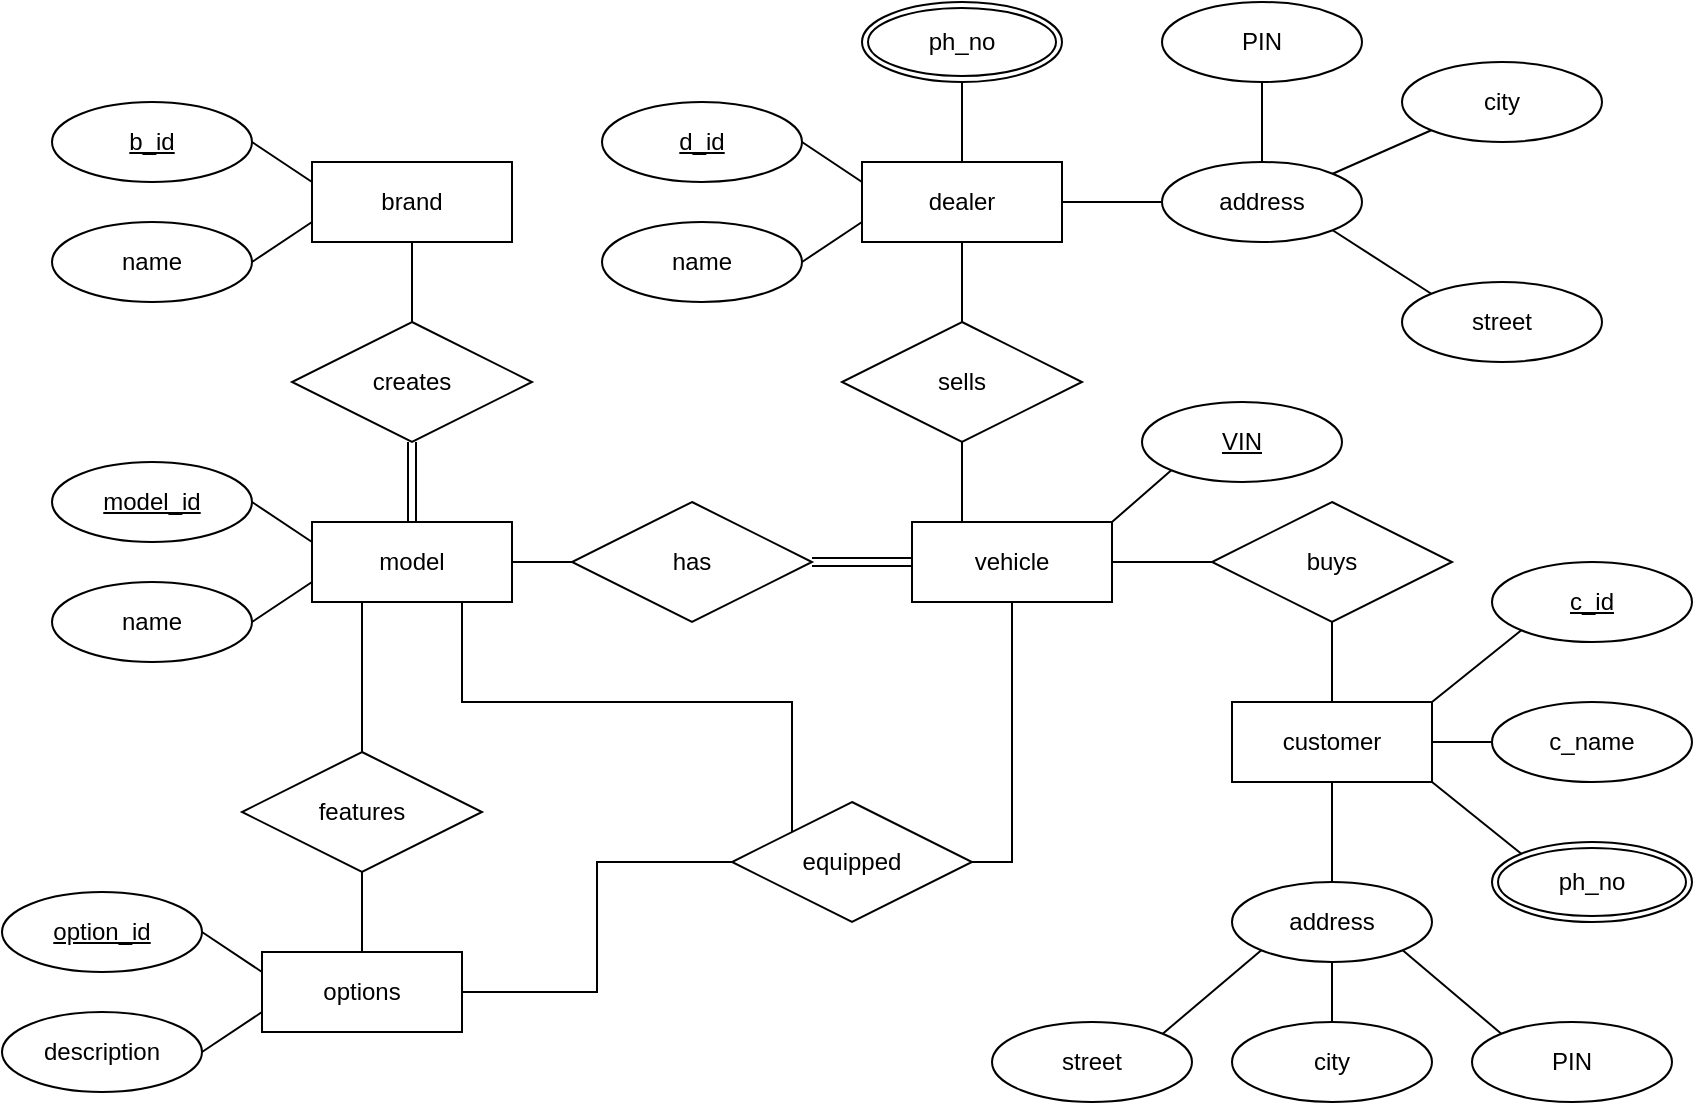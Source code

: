 <mxfile>
    <diagram name="3Entity1Rel" id="k1L_vdkPvrBdTaiqHOpG">
        <mxGraphModel dx="1107" dy="614" grid="1" gridSize="10" guides="1" tooltips="1" connect="1" arrows="1" fold="1" page="1" pageScale="1" pageWidth="850" pageHeight="1100" background="none" math="0" shadow="0">
            <root>
                <mxCell id="aPStf1YL1t5rYe08_KCn-0"/>
                <mxCell id="aPStf1YL1t5rYe08_KCn-1" parent="aPStf1YL1t5rYe08_KCn-0"/>
                <mxCell id="aPStf1YL1t5rYe08_KCn-2" value="brand" style="whiteSpace=wrap;html=1;align=center;" parent="aPStf1YL1t5rYe08_KCn-1" vertex="1">
                    <mxGeometry x="155" y="130" width="100" height="40" as="geometry"/>
                </mxCell>
                <mxCell id="aPStf1YL1t5rYe08_KCn-3" value="name" style="ellipse;whiteSpace=wrap;html=1;align=center;" parent="aPStf1YL1t5rYe08_KCn-1" vertex="1">
                    <mxGeometry x="25" y="160" width="100" height="40" as="geometry"/>
                </mxCell>
                <mxCell id="aPStf1YL1t5rYe08_KCn-4" value="b_id" style="ellipse;whiteSpace=wrap;html=1;align=center;fontStyle=4;" parent="aPStf1YL1t5rYe08_KCn-1" vertex="1">
                    <mxGeometry x="25" y="100" width="100" height="40" as="geometry"/>
                </mxCell>
                <mxCell id="aPStf1YL1t5rYe08_KCn-5" value="" style="endArrow=none;html=1;rounded=0;entryX=1;entryY=0.5;entryDx=0;entryDy=0;exitX=0;exitY=0.25;exitDx=0;exitDy=0;" parent="aPStf1YL1t5rYe08_KCn-1" source="aPStf1YL1t5rYe08_KCn-2" target="aPStf1YL1t5rYe08_KCn-4" edge="1">
                    <mxGeometry relative="1" as="geometry">
                        <mxPoint x="275" y="210" as="sourcePoint"/>
                        <mxPoint x="435" y="210" as="targetPoint"/>
                    </mxGeometry>
                </mxCell>
                <mxCell id="aPStf1YL1t5rYe08_KCn-6" value="" style="endArrow=none;html=1;rounded=0;exitX=1;exitY=0.5;exitDx=0;exitDy=0;entryX=0;entryY=0.75;entryDx=0;entryDy=0;" parent="aPStf1YL1t5rYe08_KCn-1" source="aPStf1YL1t5rYe08_KCn-3" target="aPStf1YL1t5rYe08_KCn-2" edge="1">
                    <mxGeometry relative="1" as="geometry">
                        <mxPoint x="275" y="210" as="sourcePoint"/>
                        <mxPoint x="435" y="210" as="targetPoint"/>
                    </mxGeometry>
                </mxCell>
                <mxCell id="aPStf1YL1t5rYe08_KCn-7" value="model" style="whiteSpace=wrap;html=1;align=center;" parent="aPStf1YL1t5rYe08_KCn-1" vertex="1">
                    <mxGeometry x="155" y="310" width="100" height="40" as="geometry"/>
                </mxCell>
                <mxCell id="aPStf1YL1t5rYe08_KCn-8" value="creates" style="shape=rhombus;perimeter=rhombusPerimeter;whiteSpace=wrap;html=1;align=center;" parent="aPStf1YL1t5rYe08_KCn-1" vertex="1">
                    <mxGeometry x="145" y="210" width="120" height="60" as="geometry"/>
                </mxCell>
                <mxCell id="aPStf1YL1t5rYe08_KCn-9" value="" style="endArrow=none;html=1;rounded=0;exitX=0.5;exitY=0;exitDx=0;exitDy=0;entryX=0.5;entryY=1;entryDx=0;entryDy=0;" parent="aPStf1YL1t5rYe08_KCn-1" source="aPStf1YL1t5rYe08_KCn-8" target="aPStf1YL1t5rYe08_KCn-2" edge="1">
                    <mxGeometry relative="1" as="geometry">
                        <mxPoint x="265" y="300" as="sourcePoint"/>
                        <mxPoint x="425" y="300" as="targetPoint"/>
                    </mxGeometry>
                </mxCell>
                <mxCell id="aPStf1YL1t5rYe08_KCn-11" value="features" style="shape=rhombus;perimeter=rhombusPerimeter;whiteSpace=wrap;html=1;align=center;" parent="aPStf1YL1t5rYe08_KCn-1" vertex="1">
                    <mxGeometry x="120" y="425" width="120" height="60" as="geometry"/>
                </mxCell>
                <mxCell id="aPStf1YL1t5rYe08_KCn-12" value="options" style="whiteSpace=wrap;html=1;align=center;" parent="aPStf1YL1t5rYe08_KCn-1" vertex="1">
                    <mxGeometry x="130" y="525" width="100" height="40" as="geometry"/>
                </mxCell>
                <mxCell id="aPStf1YL1t5rYe08_KCn-13" value="" style="endArrow=none;html=1;rounded=0;exitX=0.25;exitY=1;exitDx=0;exitDy=0;entryX=0.5;entryY=0;entryDx=0;entryDy=0;" parent="aPStf1YL1t5rYe08_KCn-1" source="aPStf1YL1t5rYe08_KCn-7" target="aPStf1YL1t5rYe08_KCn-11" edge="1">
                    <mxGeometry relative="1" as="geometry">
                        <mxPoint x="325" y="330" as="sourcePoint"/>
                        <mxPoint x="485" y="330" as="targetPoint"/>
                    </mxGeometry>
                </mxCell>
                <mxCell id="aPStf1YL1t5rYe08_KCn-14" value="" style="endArrow=none;html=1;rounded=0;exitX=0.5;exitY=1;exitDx=0;exitDy=0;entryX=0.5;entryY=0;entryDx=0;entryDy=0;" parent="aPStf1YL1t5rYe08_KCn-1" source="aPStf1YL1t5rYe08_KCn-11" target="aPStf1YL1t5rYe08_KCn-12" edge="1">
                    <mxGeometry relative="1" as="geometry">
                        <mxPoint x="300" y="365" as="sourcePoint"/>
                        <mxPoint x="460" y="365" as="targetPoint"/>
                    </mxGeometry>
                </mxCell>
                <mxCell id="aPStf1YL1t5rYe08_KCn-15" value="model_id" style="ellipse;whiteSpace=wrap;html=1;align=center;fontStyle=4;" parent="aPStf1YL1t5rYe08_KCn-1" vertex="1">
                    <mxGeometry x="25" y="280" width="100" height="40" as="geometry"/>
                </mxCell>
                <mxCell id="aPStf1YL1t5rYe08_KCn-16" value="" style="endArrow=none;html=1;rounded=0;entryX=1;entryY=0.5;entryDx=0;entryDy=0;exitX=0;exitY=0.25;exitDx=0;exitDy=0;" parent="aPStf1YL1t5rYe08_KCn-1" source="aPStf1YL1t5rYe08_KCn-7" target="aPStf1YL1t5rYe08_KCn-15" edge="1">
                    <mxGeometry relative="1" as="geometry">
                        <mxPoint x="125" y="330" as="sourcePoint"/>
                        <mxPoint x="435" y="390" as="targetPoint"/>
                    </mxGeometry>
                </mxCell>
                <mxCell id="aPStf1YL1t5rYe08_KCn-17" value="name" style="ellipse;whiteSpace=wrap;html=1;align=center;" parent="aPStf1YL1t5rYe08_KCn-1" vertex="1">
                    <mxGeometry x="25" y="340" width="100" height="40" as="geometry"/>
                </mxCell>
                <mxCell id="aPStf1YL1t5rYe08_KCn-18" value="" style="endArrow=none;html=1;rounded=0;exitX=1;exitY=0.5;exitDx=0;exitDy=0;entryX=0;entryY=0.75;entryDx=0;entryDy=0;" parent="aPStf1YL1t5rYe08_KCn-1" source="aPStf1YL1t5rYe08_KCn-17" target="aPStf1YL1t5rYe08_KCn-7" edge="1">
                    <mxGeometry relative="1" as="geometry">
                        <mxPoint x="275" y="390" as="sourcePoint"/>
                        <mxPoint x="135" y="330" as="targetPoint"/>
                    </mxGeometry>
                </mxCell>
                <mxCell id="aPStf1YL1t5rYe08_KCn-19" value="option_id" style="ellipse;whiteSpace=wrap;html=1;align=center;fontStyle=4;" parent="aPStf1YL1t5rYe08_KCn-1" vertex="1">
                    <mxGeometry y="495" width="100" height="40" as="geometry"/>
                </mxCell>
                <mxCell id="aPStf1YL1t5rYe08_KCn-20" value="" style="endArrow=none;html=1;rounded=0;entryX=1;entryY=0.5;entryDx=0;entryDy=0;exitX=0;exitY=0.25;exitDx=0;exitDy=0;" parent="aPStf1YL1t5rYe08_KCn-1" source="aPStf1YL1t5rYe08_KCn-12" target="aPStf1YL1t5rYe08_KCn-19" edge="1">
                    <mxGeometry relative="1" as="geometry">
                        <mxPoint x="120" y="535" as="sourcePoint"/>
                        <mxPoint x="410" y="605" as="targetPoint"/>
                    </mxGeometry>
                </mxCell>
                <mxCell id="aPStf1YL1t5rYe08_KCn-21" value="description" style="ellipse;whiteSpace=wrap;html=1;align=center;" parent="aPStf1YL1t5rYe08_KCn-1" vertex="1">
                    <mxGeometry y="555" width="100" height="40" as="geometry"/>
                </mxCell>
                <mxCell id="aPStf1YL1t5rYe08_KCn-22" value="" style="endArrow=none;html=1;rounded=0;exitX=1;exitY=0.5;exitDx=0;exitDy=0;entryX=0;entryY=0.75;entryDx=0;entryDy=0;" parent="aPStf1YL1t5rYe08_KCn-1" source="aPStf1YL1t5rYe08_KCn-21" target="aPStf1YL1t5rYe08_KCn-12" edge="1">
                    <mxGeometry relative="1" as="geometry">
                        <mxPoint x="250" y="605" as="sourcePoint"/>
                        <mxPoint x="120" y="555" as="targetPoint"/>
                    </mxGeometry>
                </mxCell>
                <mxCell id="aPStf1YL1t5rYe08_KCn-23" value="vehicle" style="whiteSpace=wrap;html=1;align=center;" parent="aPStf1YL1t5rYe08_KCn-1" vertex="1">
                    <mxGeometry x="455" y="310" width="100" height="40" as="geometry"/>
                </mxCell>
                <mxCell id="aPStf1YL1t5rYe08_KCn-24" value="has" style="shape=rhombus;perimeter=rhombusPerimeter;whiteSpace=wrap;html=1;align=center;" parent="aPStf1YL1t5rYe08_KCn-1" vertex="1">
                    <mxGeometry x="285" y="300" width="120" height="60" as="geometry"/>
                </mxCell>
                <mxCell id="aPStf1YL1t5rYe08_KCn-25" value="" style="endArrow=none;html=1;rounded=0;exitX=1;exitY=0.5;exitDx=0;exitDy=0;entryX=0;entryY=0.5;entryDx=0;entryDy=0;" parent="aPStf1YL1t5rYe08_KCn-1" source="aPStf1YL1t5rYe08_KCn-7" target="aPStf1YL1t5rYe08_KCn-24" edge="1">
                    <mxGeometry relative="1" as="geometry">
                        <mxPoint x="345" y="340" as="sourcePoint"/>
                        <mxPoint x="505" y="340" as="targetPoint"/>
                    </mxGeometry>
                </mxCell>
                <mxCell id="aPStf1YL1t5rYe08_KCn-26" value="" style="endArrow=none;html=1;rounded=0;exitX=0.5;exitY=1;exitDx=0;exitDy=0;entryX=0.25;entryY=0;entryDx=0;entryDy=0;" parent="aPStf1YL1t5rYe08_KCn-1" source="aPStf1YL1t5rYe08_KCn-32" target="aPStf1YL1t5rYe08_KCn-23" edge="1">
                    <mxGeometry relative="1" as="geometry">
                        <mxPoint x="345" y="340" as="sourcePoint"/>
                        <mxPoint x="505" y="340" as="targetPoint"/>
                    </mxGeometry>
                </mxCell>
                <mxCell id="aPStf1YL1t5rYe08_KCn-27" value="dealer" style="whiteSpace=wrap;html=1;align=center;" parent="aPStf1YL1t5rYe08_KCn-1" vertex="1">
                    <mxGeometry x="430" y="130" width="100" height="40" as="geometry"/>
                </mxCell>
                <mxCell id="aPStf1YL1t5rYe08_KCn-28" value="name" style="ellipse;whiteSpace=wrap;html=1;align=center;" parent="aPStf1YL1t5rYe08_KCn-1" vertex="1">
                    <mxGeometry x="300" y="160" width="100" height="40" as="geometry"/>
                </mxCell>
                <mxCell id="aPStf1YL1t5rYe08_KCn-29" value="d_id" style="ellipse;whiteSpace=wrap;html=1;align=center;fontStyle=4;" parent="aPStf1YL1t5rYe08_KCn-1" vertex="1">
                    <mxGeometry x="300" y="100" width="100" height="40" as="geometry"/>
                </mxCell>
                <mxCell id="aPStf1YL1t5rYe08_KCn-30" value="" style="endArrow=none;html=1;rounded=0;entryX=1;entryY=0.5;entryDx=0;entryDy=0;exitX=0;exitY=0.25;exitDx=0;exitDy=0;" parent="aPStf1YL1t5rYe08_KCn-1" source="aPStf1YL1t5rYe08_KCn-27" target="aPStf1YL1t5rYe08_KCn-29" edge="1">
                    <mxGeometry relative="1" as="geometry">
                        <mxPoint x="550" y="210" as="sourcePoint"/>
                        <mxPoint x="710" y="210" as="targetPoint"/>
                    </mxGeometry>
                </mxCell>
                <mxCell id="aPStf1YL1t5rYe08_KCn-31" value="" style="endArrow=none;html=1;rounded=0;exitX=1;exitY=0.5;exitDx=0;exitDy=0;entryX=0;entryY=0.75;entryDx=0;entryDy=0;" parent="aPStf1YL1t5rYe08_KCn-1" source="aPStf1YL1t5rYe08_KCn-28" target="aPStf1YL1t5rYe08_KCn-27" edge="1">
                    <mxGeometry relative="1" as="geometry">
                        <mxPoint x="550" y="210" as="sourcePoint"/>
                        <mxPoint x="710" y="210" as="targetPoint"/>
                    </mxGeometry>
                </mxCell>
                <mxCell id="aPStf1YL1t5rYe08_KCn-32" value="sells" style="shape=rhombus;perimeter=rhombusPerimeter;whiteSpace=wrap;html=1;align=center;" parent="aPStf1YL1t5rYe08_KCn-1" vertex="1">
                    <mxGeometry x="420" y="210" width="120" height="60" as="geometry"/>
                </mxCell>
                <mxCell id="aPStf1YL1t5rYe08_KCn-33" value="" style="endArrow=none;html=1;rounded=0;exitX=0.5;exitY=0;exitDx=0;exitDy=0;entryX=0.5;entryY=1;entryDx=0;entryDy=0;" parent="aPStf1YL1t5rYe08_KCn-1" source="aPStf1YL1t5rYe08_KCn-32" target="aPStf1YL1t5rYe08_KCn-27" edge="1">
                    <mxGeometry relative="1" as="geometry">
                        <mxPoint x="560" y="300" as="sourcePoint"/>
                        <mxPoint x="720" y="300" as="targetPoint"/>
                    </mxGeometry>
                </mxCell>
                <mxCell id="aPStf1YL1t5rYe08_KCn-35" value="" style="endArrow=none;html=1;rounded=0;exitX=1;exitY=0.5;exitDx=0;exitDy=0;entryX=0;entryY=0.5;entryDx=0;entryDy=0;" parent="aPStf1YL1t5rYe08_KCn-1" source="aPStf1YL1t5rYe08_KCn-23" target="aPStf1YL1t5rYe08_KCn-36" edge="1">
                    <mxGeometry relative="1" as="geometry">
                        <mxPoint x="455" y="280" as="sourcePoint"/>
                        <mxPoint x="505" y="400" as="targetPoint"/>
                    </mxGeometry>
                </mxCell>
                <mxCell id="aPStf1YL1t5rYe08_KCn-36" value="buys" style="shape=rhombus;perimeter=rhombusPerimeter;whiteSpace=wrap;html=1;align=center;" parent="aPStf1YL1t5rYe08_KCn-1" vertex="1">
                    <mxGeometry x="605" y="300" width="120" height="60" as="geometry"/>
                </mxCell>
                <mxCell id="aPStf1YL1t5rYe08_KCn-37" value="customer" style="whiteSpace=wrap;html=1;align=center;" parent="aPStf1YL1t5rYe08_KCn-1" vertex="1">
                    <mxGeometry x="615" y="400" width="100" height="40" as="geometry"/>
                </mxCell>
                <mxCell id="aPStf1YL1t5rYe08_KCn-38" value="" style="endArrow=none;html=1;rounded=0;exitX=0.5;exitY=1;exitDx=0;exitDy=0;entryX=0.5;entryY=0;entryDx=0;entryDy=0;" parent="aPStf1YL1t5rYe08_KCn-1" source="aPStf1YL1t5rYe08_KCn-36" target="aPStf1YL1t5rYe08_KCn-37" edge="1">
                    <mxGeometry relative="1" as="geometry">
                        <mxPoint x="625" y="335" as="sourcePoint"/>
                        <mxPoint x="785" y="335" as="targetPoint"/>
                    </mxGeometry>
                </mxCell>
                <mxCell id="aPStf1YL1t5rYe08_KCn-39" value="c_id" style="ellipse;whiteSpace=wrap;html=1;align=center;fontStyle=4;" parent="aPStf1YL1t5rYe08_KCn-1" vertex="1">
                    <mxGeometry x="745" y="330" width="100" height="40" as="geometry"/>
                </mxCell>
                <mxCell id="aPStf1YL1t5rYe08_KCn-40" value="" style="endArrow=none;html=1;rounded=0;entryX=0;entryY=1;entryDx=0;entryDy=0;exitX=1;exitY=0;exitDx=0;exitDy=0;" parent="aPStf1YL1t5rYe08_KCn-1" source="aPStf1YL1t5rYe08_KCn-37" target="aPStf1YL1t5rYe08_KCn-39" edge="1">
                    <mxGeometry relative="1" as="geometry">
                        <mxPoint x="445" y="505" as="sourcePoint"/>
                        <mxPoint x="735" y="575" as="targetPoint"/>
                    </mxGeometry>
                </mxCell>
                <mxCell id="aPStf1YL1t5rYe08_KCn-41" value="c_name" style="ellipse;whiteSpace=wrap;html=1;align=center;" parent="aPStf1YL1t5rYe08_KCn-1" vertex="1">
                    <mxGeometry x="745" y="400" width="100" height="40" as="geometry"/>
                </mxCell>
                <mxCell id="aPStf1YL1t5rYe08_KCn-42" value="" style="endArrow=none;html=1;rounded=0;entryX=0.5;entryY=1;entryDx=0;entryDy=0;" parent="aPStf1YL1t5rYe08_KCn-1" target="aPStf1YL1t5rYe08_KCn-37" edge="1">
                    <mxGeometry relative="1" as="geometry">
                        <mxPoint x="665" y="490" as="sourcePoint"/>
                        <mxPoint x="505" y="510" as="targetPoint"/>
                    </mxGeometry>
                </mxCell>
                <mxCell id="aPStf1YL1t5rYe08_KCn-43" value="" style="endArrow=none;html=1;rounded=0;exitX=1;exitY=0.5;exitDx=0;exitDy=0;entryX=0;entryY=0.5;entryDx=0;entryDy=0;" parent="aPStf1YL1t5rYe08_KCn-1" source="aPStf1YL1t5rYe08_KCn-37" target="aPStf1YL1t5rYe08_KCn-41" edge="1">
                    <mxGeometry relative="1" as="geometry">
                        <mxPoint x="565" y="450" as="sourcePoint"/>
                        <mxPoint x="725" y="450" as="targetPoint"/>
                    </mxGeometry>
                </mxCell>
                <mxCell id="aPStf1YL1t5rYe08_KCn-44" value="address" style="ellipse;whiteSpace=wrap;html=1;align=center;" parent="aPStf1YL1t5rYe08_KCn-1" vertex="1">
                    <mxGeometry x="615" y="490" width="100" height="40" as="geometry"/>
                </mxCell>
                <mxCell id="aPStf1YL1t5rYe08_KCn-45" value="ph_no" style="ellipse;shape=doubleEllipse;margin=3;whiteSpace=wrap;html=1;align=center;" parent="aPStf1YL1t5rYe08_KCn-1" vertex="1">
                    <mxGeometry x="745" y="470" width="100" height="40" as="geometry"/>
                </mxCell>
                <mxCell id="aPStf1YL1t5rYe08_KCn-46" value="" style="endArrow=none;html=1;rounded=0;exitX=0;exitY=0;exitDx=0;exitDy=0;entryX=1;entryY=1;entryDx=0;entryDy=0;" parent="aPStf1YL1t5rYe08_KCn-1" source="aPStf1YL1t5rYe08_KCn-45" target="aPStf1YL1t5rYe08_KCn-37" edge="1">
                    <mxGeometry relative="1" as="geometry">
                        <mxPoint x="475" y="450" as="sourcePoint"/>
                        <mxPoint x="635" y="450" as="targetPoint"/>
                    </mxGeometry>
                </mxCell>
                <mxCell id="aPStf1YL1t5rYe08_KCn-47" value="street" style="ellipse;whiteSpace=wrap;html=1;align=center;" parent="aPStf1YL1t5rYe08_KCn-1" vertex="1">
                    <mxGeometry x="495" y="560" width="100" height="40" as="geometry"/>
                </mxCell>
                <mxCell id="aPStf1YL1t5rYe08_KCn-48" value="city" style="ellipse;whiteSpace=wrap;html=1;align=center;" parent="aPStf1YL1t5rYe08_KCn-1" vertex="1">
                    <mxGeometry x="615" y="560" width="100" height="40" as="geometry"/>
                </mxCell>
                <mxCell id="aPStf1YL1t5rYe08_KCn-49" value="PIN" style="ellipse;whiteSpace=wrap;html=1;align=center;" parent="aPStf1YL1t5rYe08_KCn-1" vertex="1">
                    <mxGeometry x="735" y="560" width="100" height="40" as="geometry"/>
                </mxCell>
                <mxCell id="aPStf1YL1t5rYe08_KCn-50" value="" style="endArrow=none;html=1;rounded=0;exitX=0;exitY=1;exitDx=0;exitDy=0;entryX=1;entryY=0;entryDx=0;entryDy=0;" parent="aPStf1YL1t5rYe08_KCn-1" source="aPStf1YL1t5rYe08_KCn-44" target="aPStf1YL1t5rYe08_KCn-47" edge="1">
                    <mxGeometry relative="1" as="geometry">
                        <mxPoint x="495" y="400" as="sourcePoint"/>
                        <mxPoint x="655" y="400" as="targetPoint"/>
                    </mxGeometry>
                </mxCell>
                <mxCell id="aPStf1YL1t5rYe08_KCn-51" value="" style="endArrow=none;html=1;rounded=0;exitX=0.5;exitY=1;exitDx=0;exitDy=0;entryX=0.5;entryY=0;entryDx=0;entryDy=0;" parent="aPStf1YL1t5rYe08_KCn-1" source="aPStf1YL1t5rYe08_KCn-44" target="aPStf1YL1t5rYe08_KCn-48" edge="1">
                    <mxGeometry relative="1" as="geometry">
                        <mxPoint x="639.854" y="534.226" as="sourcePoint"/>
                        <mxPoint x="590.146" y="575.774" as="targetPoint"/>
                    </mxGeometry>
                </mxCell>
                <mxCell id="aPStf1YL1t5rYe08_KCn-52" value="" style="endArrow=none;html=1;rounded=0;exitX=1;exitY=1;exitDx=0;exitDy=0;entryX=0;entryY=0;entryDx=0;entryDy=0;" parent="aPStf1YL1t5rYe08_KCn-1" source="aPStf1YL1t5rYe08_KCn-44" target="aPStf1YL1t5rYe08_KCn-49" edge="1">
                    <mxGeometry relative="1" as="geometry">
                        <mxPoint x="649.854" y="544.226" as="sourcePoint"/>
                        <mxPoint x="600.146" y="585.774" as="targetPoint"/>
                    </mxGeometry>
                </mxCell>
                <mxCell id="aPStf1YL1t5rYe08_KCn-54" value="address" style="ellipse;whiteSpace=wrap;html=1;align=center;" parent="aPStf1YL1t5rYe08_KCn-1" vertex="1">
                    <mxGeometry x="580" y="130" width="100" height="40" as="geometry"/>
                </mxCell>
                <mxCell id="aPStf1YL1t5rYe08_KCn-55" value="street" style="ellipse;whiteSpace=wrap;html=1;align=center;" parent="aPStf1YL1t5rYe08_KCn-1" vertex="1">
                    <mxGeometry x="700" y="190" width="100" height="40" as="geometry"/>
                </mxCell>
                <mxCell id="aPStf1YL1t5rYe08_KCn-56" value="city" style="ellipse;whiteSpace=wrap;html=1;align=center;" parent="aPStf1YL1t5rYe08_KCn-1" vertex="1">
                    <mxGeometry x="700" y="80" width="100" height="40" as="geometry"/>
                </mxCell>
                <mxCell id="aPStf1YL1t5rYe08_KCn-57" value="PIN" style="ellipse;whiteSpace=wrap;html=1;align=center;" parent="aPStf1YL1t5rYe08_KCn-1" vertex="1">
                    <mxGeometry x="580" y="50" width="100" height="40" as="geometry"/>
                </mxCell>
                <mxCell id="aPStf1YL1t5rYe08_KCn-58" value="" style="endArrow=none;html=1;rounded=0;exitX=1;exitY=1;exitDx=0;exitDy=0;entryX=0;entryY=0;entryDx=0;entryDy=0;" parent="aPStf1YL1t5rYe08_KCn-1" source="aPStf1YL1t5rYe08_KCn-54" target="aPStf1YL1t5rYe08_KCn-55" edge="1">
                    <mxGeometry relative="1" as="geometry">
                        <mxPoint x="520" y="35" as="sourcePoint"/>
                        <mxPoint x="680" y="35" as="targetPoint"/>
                    </mxGeometry>
                </mxCell>
                <mxCell id="aPStf1YL1t5rYe08_KCn-59" value="" style="endArrow=none;html=1;rounded=0;exitX=1;exitY=0;exitDx=0;exitDy=0;entryX=0;entryY=1;entryDx=0;entryDy=0;" parent="aPStf1YL1t5rYe08_KCn-1" source="aPStf1YL1t5rYe08_KCn-54" target="aPStf1YL1t5rYe08_KCn-56" edge="1">
                    <mxGeometry relative="1" as="geometry">
                        <mxPoint x="664.854" y="169.226" as="sourcePoint"/>
                        <mxPoint x="615.146" y="210.774" as="targetPoint"/>
                    </mxGeometry>
                </mxCell>
                <mxCell id="aPStf1YL1t5rYe08_KCn-60" value="" style="endArrow=none;html=1;rounded=0;exitX=0.5;exitY=0;exitDx=0;exitDy=0;entryX=0.5;entryY=1;entryDx=0;entryDy=0;" parent="aPStf1YL1t5rYe08_KCn-1" source="aPStf1YL1t5rYe08_KCn-54" target="aPStf1YL1t5rYe08_KCn-57" edge="1">
                    <mxGeometry relative="1" as="geometry">
                        <mxPoint x="674.854" y="179.226" as="sourcePoint"/>
                        <mxPoint x="625.146" y="220.774" as="targetPoint"/>
                    </mxGeometry>
                </mxCell>
                <mxCell id="aPStf1YL1t5rYe08_KCn-61" value="" style="endArrow=none;html=1;rounded=0;exitX=1;exitY=0.5;exitDx=0;exitDy=0;entryX=0;entryY=0.5;entryDx=0;entryDy=0;" parent="aPStf1YL1t5rYe08_KCn-1" source="aPStf1YL1t5rYe08_KCn-27" target="aPStf1YL1t5rYe08_KCn-54" edge="1">
                    <mxGeometry relative="1" as="geometry">
                        <mxPoint x="500" y="270" as="sourcePoint"/>
                        <mxPoint x="570" y="150" as="targetPoint"/>
                    </mxGeometry>
                </mxCell>
                <mxCell id="aPStf1YL1t5rYe08_KCn-62" value="ph_no" style="ellipse;shape=doubleEllipse;margin=3;whiteSpace=wrap;html=1;align=center;" parent="aPStf1YL1t5rYe08_KCn-1" vertex="1">
                    <mxGeometry x="430" y="50" width="100" height="40" as="geometry"/>
                </mxCell>
                <mxCell id="aPStf1YL1t5rYe08_KCn-63" value="" style="endArrow=none;html=1;rounded=0;exitX=0.5;exitY=1;exitDx=0;exitDy=0;entryX=0.5;entryY=0;entryDx=0;entryDy=0;" parent="aPStf1YL1t5rYe08_KCn-1" source="aPStf1YL1t5rYe08_KCn-62" target="aPStf1YL1t5rYe08_KCn-27" edge="1">
                    <mxGeometry relative="1" as="geometry">
                        <mxPoint x="160" y="30" as="sourcePoint"/>
                        <mxPoint x="400.0" y="20" as="targetPoint"/>
                    </mxGeometry>
                </mxCell>
                <mxCell id="suLUVYKYDP8CeQJbIThJ-0" value="equipped" style="shape=rhombus;perimeter=rhombusPerimeter;whiteSpace=wrap;html=1;align=center;" parent="aPStf1YL1t5rYe08_KCn-1" vertex="1">
                    <mxGeometry x="365" y="450" width="120" height="60" as="geometry"/>
                </mxCell>
                <mxCell id="suLUVYKYDP8CeQJbIThJ-1" value="" style="endArrow=none;html=1;rounded=0;exitX=1;exitY=0.5;exitDx=0;exitDy=0;entryX=0;entryY=0.5;entryDx=0;entryDy=0;edgeStyle=orthogonalEdgeStyle;elbow=vertical;" parent="aPStf1YL1t5rYe08_KCn-1" source="aPStf1YL1t5rYe08_KCn-12" target="suLUVYKYDP8CeQJbIThJ-0" edge="1">
                    <mxGeometry relative="1" as="geometry">
                        <mxPoint x="330" y="360" as="sourcePoint"/>
                        <mxPoint x="490" y="360" as="targetPoint"/>
                    </mxGeometry>
                </mxCell>
                <mxCell id="suLUVYKYDP8CeQJbIThJ-2" value="" style="endArrow=none;html=1;rounded=0;exitX=1;exitY=0.5;exitDx=0;exitDy=0;entryX=0.5;entryY=1;entryDx=0;entryDy=0;edgeStyle=orthogonalEdgeStyle;elbow=vertical;" parent="aPStf1YL1t5rYe08_KCn-1" source="suLUVYKYDP8CeQJbIThJ-0" target="aPStf1YL1t5rYe08_KCn-23" edge="1">
                    <mxGeometry relative="1" as="geometry">
                        <mxPoint x="330" y="360" as="sourcePoint"/>
                        <mxPoint x="490" y="360" as="targetPoint"/>
                    </mxGeometry>
                </mxCell>
                <mxCell id="suLUVYKYDP8CeQJbIThJ-3" value="" style="endArrow=none;html=1;rounded=0;exitX=0.75;exitY=1;exitDx=0;exitDy=0;entryX=0;entryY=0;entryDx=0;entryDy=0;edgeStyle=orthogonalEdgeStyle;elbow=vertical;" parent="aPStf1YL1t5rYe08_KCn-1" source="aPStf1YL1t5rYe08_KCn-7" target="suLUVYKYDP8CeQJbIThJ-0" edge="1">
                    <mxGeometry relative="1" as="geometry">
                        <mxPoint x="330" y="360" as="sourcePoint"/>
                        <mxPoint x="490" y="360" as="targetPoint"/>
                    </mxGeometry>
                </mxCell>
                <mxCell id="d0MThDv6gFtKBiWzKuRk-2" value="" style="endArrow=none;html=1;rounded=0;elbow=vertical;exitX=0;exitY=1;exitDx=0;exitDy=0;entryX=1;entryY=0;entryDx=0;entryDy=0;" parent="aPStf1YL1t5rYe08_KCn-1" source="fTmHb-mOn96LTUsta6wb-1" target="aPStf1YL1t5rYe08_KCn-23" edge="1">
                    <mxGeometry relative="1" as="geometry">
                        <mxPoint x="584.97" y="284.271" as="sourcePoint"/>
                        <mxPoint x="630" y="190" as="targetPoint"/>
                    </mxGeometry>
                </mxCell>
                <mxCell id="fTmHb-mOn96LTUsta6wb-1" value="VIN" style="ellipse;whiteSpace=wrap;html=1;align=center;fontStyle=4;" parent="aPStf1YL1t5rYe08_KCn-1" vertex="1">
                    <mxGeometry x="570" y="250" width="100" height="40" as="geometry"/>
                </mxCell>
                <mxCell id="2" value="" style="shape=link;html=1;rounded=0;exitX=0.5;exitY=1;exitDx=0;exitDy=0;entryX=0.5;entryY=0;entryDx=0;entryDy=0;" edge="1" parent="aPStf1YL1t5rYe08_KCn-1" source="aPStf1YL1t5rYe08_KCn-8" target="aPStf1YL1t5rYe08_KCn-7">
                    <mxGeometry relative="1" as="geometry">
                        <mxPoint x="270" y="280" as="sourcePoint"/>
                        <mxPoint x="480" y="220" as="targetPoint"/>
                    </mxGeometry>
                </mxCell>
                <mxCell id="4" value="" style="shape=link;html=1;rounded=0;entryX=1;entryY=0.5;entryDx=0;entryDy=0;exitX=0;exitY=0.5;exitDx=0;exitDy=0;" edge="1" parent="aPStf1YL1t5rYe08_KCn-1" source="aPStf1YL1t5rYe08_KCn-23" target="aPStf1YL1t5rYe08_KCn-24">
                    <mxGeometry relative="1" as="geometry">
                        <mxPoint x="330" y="240" as="sourcePoint"/>
                        <mxPoint x="215" y="320" as="targetPoint"/>
                    </mxGeometry>
                </mxCell>
            </root>
        </mxGraphModel>
    </diagram>
    <diagram name="Aggregation" id="vHhVhsEIeuB9zDjvt7P5">
        <mxGraphModel dx="1292" dy="717" grid="1" gridSize="10" guides="1" tooltips="1" connect="1" arrows="1" fold="1" page="1" pageScale="1" pageWidth="850" pageHeight="1100" math="0" shadow="0">
            <root>
                <mxCell id="eGxDNJJhoOXAetZUTuMf-0"/>
                <mxCell id="eGxDNJJhoOXAetZUTuMf-1" parent="eGxDNJJhoOXAetZUTuMf-0"/>
                <mxCell id="rfpl_Ve_phqMVuXI0-j_-2" value="" style="whiteSpace=wrap;html=1;align=center;" parent="eGxDNJJhoOXAetZUTuMf-1" vertex="1">
                    <mxGeometry y="270" width="260" height="300" as="geometry"/>
                </mxCell>
                <mxCell id="eGxDNJJhoOXAetZUTuMf-2" value="brand" style="whiteSpace=wrap;html=1;align=center;" parent="eGxDNJJhoOXAetZUTuMf-1" vertex="1">
                    <mxGeometry x="135" y="110" width="100" height="40" as="geometry"/>
                </mxCell>
                <mxCell id="eGxDNJJhoOXAetZUTuMf-3" value="name" style="ellipse;whiteSpace=wrap;html=1;align=center;" parent="eGxDNJJhoOXAetZUTuMf-1" vertex="1">
                    <mxGeometry x="5" y="140" width="100" height="40" as="geometry"/>
                </mxCell>
                <mxCell id="eGxDNJJhoOXAetZUTuMf-4" value="b_id" style="ellipse;whiteSpace=wrap;html=1;align=center;fontStyle=4;" parent="eGxDNJJhoOXAetZUTuMf-1" vertex="1">
                    <mxGeometry x="5" y="80" width="100" height="40" as="geometry"/>
                </mxCell>
                <mxCell id="eGxDNJJhoOXAetZUTuMf-5" value="" style="endArrow=none;html=1;rounded=0;entryX=1;entryY=0.5;entryDx=0;entryDy=0;exitX=0;exitY=0.25;exitDx=0;exitDy=0;" parent="eGxDNJJhoOXAetZUTuMf-1" source="eGxDNJJhoOXAetZUTuMf-2" target="eGxDNJJhoOXAetZUTuMf-4" edge="1">
                    <mxGeometry relative="1" as="geometry">
                        <mxPoint x="255" y="190" as="sourcePoint"/>
                        <mxPoint x="415" y="190" as="targetPoint"/>
                    </mxGeometry>
                </mxCell>
                <mxCell id="eGxDNJJhoOXAetZUTuMf-6" value="" style="endArrow=none;html=1;rounded=0;exitX=1;exitY=0.5;exitDx=0;exitDy=0;entryX=0;entryY=0.75;entryDx=0;entryDy=0;" parent="eGxDNJJhoOXAetZUTuMf-1" source="eGxDNJJhoOXAetZUTuMf-3" target="eGxDNJJhoOXAetZUTuMf-2" edge="1">
                    <mxGeometry relative="1" as="geometry">
                        <mxPoint x="255" y="190" as="sourcePoint"/>
                        <mxPoint x="415" y="190" as="targetPoint"/>
                    </mxGeometry>
                </mxCell>
                <mxCell id="eGxDNJJhoOXAetZUTuMf-7" value="model" style="whiteSpace=wrap;html=1;align=center;" parent="eGxDNJJhoOXAetZUTuMf-1" vertex="1">
                    <mxGeometry x="135" y="310" width="100" height="40" as="geometry"/>
                </mxCell>
                <mxCell id="eGxDNJJhoOXAetZUTuMf-8" value="creates" style="shape=rhombus;perimeter=rhombusPerimeter;whiteSpace=wrap;html=1;align=center;" parent="eGxDNJJhoOXAetZUTuMf-1" vertex="1">
                    <mxGeometry x="125" y="190" width="120" height="60" as="geometry"/>
                </mxCell>
                <mxCell id="eGxDNJJhoOXAetZUTuMf-9" value="" style="endArrow=none;html=1;rounded=0;exitX=0.5;exitY=0;exitDx=0;exitDy=0;entryX=0.5;entryY=1;entryDx=0;entryDy=0;" parent="eGxDNJJhoOXAetZUTuMf-1" source="eGxDNJJhoOXAetZUTuMf-8" target="eGxDNJJhoOXAetZUTuMf-2" edge="1">
                    <mxGeometry relative="1" as="geometry">
                        <mxPoint x="245" y="280" as="sourcePoint"/>
                        <mxPoint x="405" y="280" as="targetPoint"/>
                    </mxGeometry>
                </mxCell>
                <mxCell id="eGxDNJJhoOXAetZUTuMf-10" value="" style="endArrow=none;html=1;rounded=0;exitX=0.5;exitY=0;exitDx=0;exitDy=0;entryX=0.5;entryY=1;entryDx=0;entryDy=0;" parent="eGxDNJJhoOXAetZUTuMf-1" source="eGxDNJJhoOXAetZUTuMf-7" target="eGxDNJJhoOXAetZUTuMf-8" edge="1">
                    <mxGeometry relative="1" as="geometry">
                        <mxPoint x="245" y="300" as="sourcePoint"/>
                        <mxPoint x="405" y="300" as="targetPoint"/>
                    </mxGeometry>
                </mxCell>
                <mxCell id="eGxDNJJhoOXAetZUTuMf-11" value="features" style="shape=rhombus;perimeter=rhombusPerimeter;whiteSpace=wrap;html=1;align=center;" parent="eGxDNJJhoOXAetZUTuMf-1" vertex="1">
                    <mxGeometry x="125" y="390" width="120" height="60" as="geometry"/>
                </mxCell>
                <mxCell id="eGxDNJJhoOXAetZUTuMf-12" value="options" style="whiteSpace=wrap;html=1;align=center;" parent="eGxDNJJhoOXAetZUTuMf-1" vertex="1">
                    <mxGeometry x="135" y="490" width="100" height="40" as="geometry"/>
                </mxCell>
                <mxCell id="eGxDNJJhoOXAetZUTuMf-13" value="" style="endArrow=none;html=1;rounded=0;exitX=0.5;exitY=1;exitDx=0;exitDy=0;entryX=0.5;entryY=0;entryDx=0;entryDy=0;" parent="eGxDNJJhoOXAetZUTuMf-1" source="eGxDNJJhoOXAetZUTuMf-7" target="eGxDNJJhoOXAetZUTuMf-11" edge="1">
                    <mxGeometry relative="1" as="geometry">
                        <mxPoint x="305" y="330" as="sourcePoint"/>
                        <mxPoint x="465" y="330" as="targetPoint"/>
                    </mxGeometry>
                </mxCell>
                <mxCell id="eGxDNJJhoOXAetZUTuMf-14" value="" style="endArrow=none;html=1;rounded=0;exitX=0.5;exitY=1;exitDx=0;exitDy=0;entryX=0.5;entryY=0;entryDx=0;entryDy=0;" parent="eGxDNJJhoOXAetZUTuMf-1" source="eGxDNJJhoOXAetZUTuMf-11" target="eGxDNJJhoOXAetZUTuMf-12" edge="1">
                    <mxGeometry relative="1" as="geometry">
                        <mxPoint x="305" y="330" as="sourcePoint"/>
                        <mxPoint x="465" y="330" as="targetPoint"/>
                    </mxGeometry>
                </mxCell>
                <mxCell id="eGxDNJJhoOXAetZUTuMf-15" value="model_id" style="ellipse;whiteSpace=wrap;html=1;align=center;fontStyle=4;" parent="eGxDNJJhoOXAetZUTuMf-1" vertex="1">
                    <mxGeometry x="5" y="280" width="100" height="40" as="geometry"/>
                </mxCell>
                <mxCell id="eGxDNJJhoOXAetZUTuMf-16" value="" style="endArrow=none;html=1;rounded=0;entryX=1;entryY=0.5;entryDx=0;entryDy=0;exitX=0;exitY=0.25;exitDx=0;exitDy=0;" parent="eGxDNJJhoOXAetZUTuMf-1" source="eGxDNJJhoOXAetZUTuMf-7" target="eGxDNJJhoOXAetZUTuMf-15" edge="1">
                    <mxGeometry relative="1" as="geometry">
                        <mxPoint x="105" y="330" as="sourcePoint"/>
                        <mxPoint x="415" y="390" as="targetPoint"/>
                    </mxGeometry>
                </mxCell>
                <mxCell id="eGxDNJJhoOXAetZUTuMf-17" value="name" style="ellipse;whiteSpace=wrap;html=1;align=center;" parent="eGxDNJJhoOXAetZUTuMf-1" vertex="1">
                    <mxGeometry x="5" y="340" width="100" height="40" as="geometry"/>
                </mxCell>
                <mxCell id="eGxDNJJhoOXAetZUTuMf-18" value="" style="endArrow=none;html=1;rounded=0;exitX=1;exitY=0.5;exitDx=0;exitDy=0;entryX=0;entryY=0.75;entryDx=0;entryDy=0;" parent="eGxDNJJhoOXAetZUTuMf-1" source="eGxDNJJhoOXAetZUTuMf-17" target="eGxDNJJhoOXAetZUTuMf-7" edge="1">
                    <mxGeometry relative="1" as="geometry">
                        <mxPoint x="255" y="390" as="sourcePoint"/>
                        <mxPoint x="115" y="330" as="targetPoint"/>
                    </mxGeometry>
                </mxCell>
                <mxCell id="eGxDNJJhoOXAetZUTuMf-19" value="option_id" style="ellipse;whiteSpace=wrap;html=1;align=center;fontStyle=4;" parent="eGxDNJJhoOXAetZUTuMf-1" vertex="1">
                    <mxGeometry x="5" y="460" width="100" height="40" as="geometry"/>
                </mxCell>
                <mxCell id="eGxDNJJhoOXAetZUTuMf-20" value="" style="endArrow=none;html=1;rounded=0;entryX=1;entryY=0.5;entryDx=0;entryDy=0;exitX=0;exitY=0.25;exitDx=0;exitDy=0;" parent="eGxDNJJhoOXAetZUTuMf-1" source="eGxDNJJhoOXAetZUTuMf-12" target="eGxDNJJhoOXAetZUTuMf-19" edge="1">
                    <mxGeometry relative="1" as="geometry">
                        <mxPoint x="125" y="500" as="sourcePoint"/>
                        <mxPoint x="415" y="570" as="targetPoint"/>
                    </mxGeometry>
                </mxCell>
                <mxCell id="eGxDNJJhoOXAetZUTuMf-21" value="description" style="ellipse;whiteSpace=wrap;html=1;align=center;" parent="eGxDNJJhoOXAetZUTuMf-1" vertex="1">
                    <mxGeometry x="5" y="520" width="100" height="40" as="geometry"/>
                </mxCell>
                <mxCell id="eGxDNJJhoOXAetZUTuMf-22" value="" style="endArrow=none;html=1;rounded=0;exitX=1;exitY=0.5;exitDx=0;exitDy=0;entryX=0;entryY=0.75;entryDx=0;entryDy=0;" parent="eGxDNJJhoOXAetZUTuMf-1" source="eGxDNJJhoOXAetZUTuMf-21" target="eGxDNJJhoOXAetZUTuMf-12" edge="1">
                    <mxGeometry relative="1" as="geometry">
                        <mxPoint x="255" y="570" as="sourcePoint"/>
                        <mxPoint x="125" y="520" as="targetPoint"/>
                    </mxGeometry>
                </mxCell>
                <mxCell id="eGxDNJJhoOXAetZUTuMf-23" value="vehicle" style="whiteSpace=wrap;html=1;align=center;" parent="eGxDNJJhoOXAetZUTuMf-1" vertex="1">
                    <mxGeometry x="455" y="310" width="100" height="40" as="geometry"/>
                </mxCell>
                <mxCell id="eGxDNJJhoOXAetZUTuMf-24" value="has" style="shape=rhombus;perimeter=rhombusPerimeter;whiteSpace=wrap;html=1;align=center;" parent="eGxDNJJhoOXAetZUTuMf-1" vertex="1">
                    <mxGeometry x="285" y="300" width="120" height="60" as="geometry"/>
                </mxCell>
                <mxCell id="eGxDNJJhoOXAetZUTuMf-25" value="" style="endArrow=none;html=1;rounded=0;exitX=1;exitY=0.5;exitDx=0;exitDy=0;entryX=0;entryY=0.5;entryDx=0;entryDy=0;" parent="eGxDNJJhoOXAetZUTuMf-1" source="eGxDNJJhoOXAetZUTuMf-7" target="eGxDNJJhoOXAetZUTuMf-24" edge="1">
                    <mxGeometry relative="1" as="geometry">
                        <mxPoint x="345" y="340" as="sourcePoint"/>
                        <mxPoint x="505" y="340" as="targetPoint"/>
                    </mxGeometry>
                </mxCell>
                <mxCell id="eGxDNJJhoOXAetZUTuMf-26" value="" style="endArrow=none;html=1;rounded=0;exitX=1;exitY=0.5;exitDx=0;exitDy=0;entryX=0;entryY=0.5;entryDx=0;entryDy=0;" parent="eGxDNJJhoOXAetZUTuMf-1" source="eGxDNJJhoOXAetZUTuMf-24" target="eGxDNJJhoOXAetZUTuMf-23" edge="1">
                    <mxGeometry relative="1" as="geometry">
                        <mxPoint x="345" y="340" as="sourcePoint"/>
                        <mxPoint x="505" y="340" as="targetPoint"/>
                    </mxGeometry>
                </mxCell>
                <mxCell id="eGxDNJJhoOXAetZUTuMf-27" value="dealer" style="whiteSpace=wrap;html=1;align=center;" parent="eGxDNJJhoOXAetZUTuMf-1" vertex="1">
                    <mxGeometry x="455" y="130" width="100" height="40" as="geometry"/>
                </mxCell>
                <mxCell id="eGxDNJJhoOXAetZUTuMf-28" value="name" style="ellipse;whiteSpace=wrap;html=1;align=center;" parent="eGxDNJJhoOXAetZUTuMf-1" vertex="1">
                    <mxGeometry x="325" y="160" width="100" height="40" as="geometry"/>
                </mxCell>
                <mxCell id="eGxDNJJhoOXAetZUTuMf-29" value="d_id" style="ellipse;whiteSpace=wrap;html=1;align=center;fontStyle=4;" parent="eGxDNJJhoOXAetZUTuMf-1" vertex="1">
                    <mxGeometry x="325" y="100" width="100" height="40" as="geometry"/>
                </mxCell>
                <mxCell id="eGxDNJJhoOXAetZUTuMf-30" value="" style="endArrow=none;html=1;rounded=0;entryX=1;entryY=0.5;entryDx=0;entryDy=0;exitX=0;exitY=0.25;exitDx=0;exitDy=0;" parent="eGxDNJJhoOXAetZUTuMf-1" source="eGxDNJJhoOXAetZUTuMf-27" target="eGxDNJJhoOXAetZUTuMf-29" edge="1">
                    <mxGeometry relative="1" as="geometry">
                        <mxPoint x="575" y="210" as="sourcePoint"/>
                        <mxPoint x="735" y="210" as="targetPoint"/>
                    </mxGeometry>
                </mxCell>
                <mxCell id="eGxDNJJhoOXAetZUTuMf-31" value="" style="endArrow=none;html=1;rounded=0;exitX=1;exitY=0.5;exitDx=0;exitDy=0;entryX=0;entryY=0.75;entryDx=0;entryDy=0;" parent="eGxDNJJhoOXAetZUTuMf-1" source="eGxDNJJhoOXAetZUTuMf-28" target="eGxDNJJhoOXAetZUTuMf-27" edge="1">
                    <mxGeometry relative="1" as="geometry">
                        <mxPoint x="575" y="210" as="sourcePoint"/>
                        <mxPoint x="735" y="210" as="targetPoint"/>
                    </mxGeometry>
                </mxCell>
                <mxCell id="eGxDNJJhoOXAetZUTuMf-32" value="sells" style="shape=rhombus;perimeter=rhombusPerimeter;whiteSpace=wrap;html=1;align=center;" parent="eGxDNJJhoOXAetZUTuMf-1" vertex="1">
                    <mxGeometry x="445" y="210" width="120" height="60" as="geometry"/>
                </mxCell>
                <mxCell id="eGxDNJJhoOXAetZUTuMf-33" value="" style="endArrow=none;html=1;rounded=0;exitX=0.5;exitY=0;exitDx=0;exitDy=0;entryX=0.5;entryY=1;entryDx=0;entryDy=0;" parent="eGxDNJJhoOXAetZUTuMf-1" source="eGxDNJJhoOXAetZUTuMf-32" target="eGxDNJJhoOXAetZUTuMf-27" edge="1">
                    <mxGeometry relative="1" as="geometry">
                        <mxPoint x="565" y="300" as="sourcePoint"/>
                        <mxPoint x="725" y="300" as="targetPoint"/>
                    </mxGeometry>
                </mxCell>
                <mxCell id="eGxDNJJhoOXAetZUTuMf-34" value="" style="endArrow=none;html=1;rounded=0;exitX=0.5;exitY=0;exitDx=0;exitDy=0;entryX=0.5;entryY=1;entryDx=0;entryDy=0;" parent="eGxDNJJhoOXAetZUTuMf-1" source="eGxDNJJhoOXAetZUTuMf-23" target="eGxDNJJhoOXAetZUTuMf-32" edge="1">
                    <mxGeometry relative="1" as="geometry">
                        <mxPoint x="505" y="310" as="sourcePoint"/>
                        <mxPoint x="725" y="300" as="targetPoint"/>
                    </mxGeometry>
                </mxCell>
                <mxCell id="eGxDNJJhoOXAetZUTuMf-35" value="" style="endArrow=none;html=1;rounded=0;exitX=1;exitY=0.5;exitDx=0;exitDy=0;entryX=0;entryY=0.5;entryDx=0;entryDy=0;" parent="eGxDNJJhoOXAetZUTuMf-1" source="eGxDNJJhoOXAetZUTuMf-23" target="eGxDNJJhoOXAetZUTuMf-36" edge="1">
                    <mxGeometry relative="1" as="geometry">
                        <mxPoint x="455" y="280" as="sourcePoint"/>
                        <mxPoint x="505" y="400" as="targetPoint"/>
                    </mxGeometry>
                </mxCell>
                <mxCell id="eGxDNJJhoOXAetZUTuMf-36" value="buys" style="shape=rhombus;perimeter=rhombusPerimeter;whiteSpace=wrap;html=1;align=center;" parent="eGxDNJJhoOXAetZUTuMf-1" vertex="1">
                    <mxGeometry x="605" y="300" width="120" height="60" as="geometry"/>
                </mxCell>
                <mxCell id="eGxDNJJhoOXAetZUTuMf-37" value="customer" style="whiteSpace=wrap;html=1;align=center;" parent="eGxDNJJhoOXAetZUTuMf-1" vertex="1">
                    <mxGeometry x="615" y="400" width="100" height="40" as="geometry"/>
                </mxCell>
                <mxCell id="eGxDNJJhoOXAetZUTuMf-38" value="" style="endArrow=none;html=1;rounded=0;exitX=0.5;exitY=1;exitDx=0;exitDy=0;entryX=0.5;entryY=0;entryDx=0;entryDy=0;" parent="eGxDNJJhoOXAetZUTuMf-1" source="eGxDNJJhoOXAetZUTuMf-36" target="eGxDNJJhoOXAetZUTuMf-37" edge="1">
                    <mxGeometry relative="1" as="geometry">
                        <mxPoint x="625" y="335" as="sourcePoint"/>
                        <mxPoint x="785" y="335" as="targetPoint"/>
                    </mxGeometry>
                </mxCell>
                <mxCell id="eGxDNJJhoOXAetZUTuMf-39" value="c_id" style="ellipse;whiteSpace=wrap;html=1;align=center;fontStyle=4;" parent="eGxDNJJhoOXAetZUTuMf-1" vertex="1">
                    <mxGeometry x="745" y="330" width="100" height="40" as="geometry"/>
                </mxCell>
                <mxCell id="eGxDNJJhoOXAetZUTuMf-40" value="" style="endArrow=none;html=1;rounded=0;entryX=0;entryY=1;entryDx=0;entryDy=0;exitX=1;exitY=0;exitDx=0;exitDy=0;" parent="eGxDNJJhoOXAetZUTuMf-1" source="eGxDNJJhoOXAetZUTuMf-37" target="eGxDNJJhoOXAetZUTuMf-39" edge="1">
                    <mxGeometry relative="1" as="geometry">
                        <mxPoint x="445" y="505" as="sourcePoint"/>
                        <mxPoint x="735" y="575" as="targetPoint"/>
                    </mxGeometry>
                </mxCell>
                <mxCell id="eGxDNJJhoOXAetZUTuMf-41" value="c_name" style="ellipse;whiteSpace=wrap;html=1;align=center;" parent="eGxDNJJhoOXAetZUTuMf-1" vertex="1">
                    <mxGeometry x="745" y="400" width="100" height="40" as="geometry"/>
                </mxCell>
                <mxCell id="eGxDNJJhoOXAetZUTuMf-42" value="" style="endArrow=none;html=1;rounded=0;entryX=0.5;entryY=1;entryDx=0;entryDy=0;" parent="eGxDNJJhoOXAetZUTuMf-1" target="eGxDNJJhoOXAetZUTuMf-37" edge="1">
                    <mxGeometry relative="1" as="geometry">
                        <mxPoint x="665" y="490" as="sourcePoint"/>
                        <mxPoint x="505" y="510" as="targetPoint"/>
                    </mxGeometry>
                </mxCell>
                <mxCell id="eGxDNJJhoOXAetZUTuMf-43" value="" style="endArrow=none;html=1;rounded=0;exitX=1;exitY=0.5;exitDx=0;exitDy=0;entryX=0;entryY=0.5;entryDx=0;entryDy=0;" parent="eGxDNJJhoOXAetZUTuMf-1" source="eGxDNJJhoOXAetZUTuMf-37" target="eGxDNJJhoOXAetZUTuMf-41" edge="1">
                    <mxGeometry relative="1" as="geometry">
                        <mxPoint x="565" y="450" as="sourcePoint"/>
                        <mxPoint x="725" y="450" as="targetPoint"/>
                    </mxGeometry>
                </mxCell>
                <mxCell id="eGxDNJJhoOXAetZUTuMf-44" value="address" style="ellipse;whiteSpace=wrap;html=1;align=center;" parent="eGxDNJJhoOXAetZUTuMf-1" vertex="1">
                    <mxGeometry x="615" y="490" width="100" height="40" as="geometry"/>
                </mxCell>
                <mxCell id="eGxDNJJhoOXAetZUTuMf-45" value="ph_no" style="ellipse;shape=doubleEllipse;margin=3;whiteSpace=wrap;html=1;align=center;" parent="eGxDNJJhoOXAetZUTuMf-1" vertex="1">
                    <mxGeometry x="745" y="470" width="100" height="40" as="geometry"/>
                </mxCell>
                <mxCell id="eGxDNJJhoOXAetZUTuMf-46" value="" style="endArrow=none;html=1;rounded=0;exitX=0;exitY=0;exitDx=0;exitDy=0;entryX=1;entryY=1;entryDx=0;entryDy=0;" parent="eGxDNJJhoOXAetZUTuMf-1" source="eGxDNJJhoOXAetZUTuMf-45" target="eGxDNJJhoOXAetZUTuMf-37" edge="1">
                    <mxGeometry relative="1" as="geometry">
                        <mxPoint x="475" y="450" as="sourcePoint"/>
                        <mxPoint x="635" y="450" as="targetPoint"/>
                    </mxGeometry>
                </mxCell>
                <mxCell id="eGxDNJJhoOXAetZUTuMf-47" value="street" style="ellipse;whiteSpace=wrap;html=1;align=center;" parent="eGxDNJJhoOXAetZUTuMf-1" vertex="1">
                    <mxGeometry x="495" y="560" width="100" height="40" as="geometry"/>
                </mxCell>
                <mxCell id="eGxDNJJhoOXAetZUTuMf-48" value="city" style="ellipse;whiteSpace=wrap;html=1;align=center;" parent="eGxDNJJhoOXAetZUTuMf-1" vertex="1">
                    <mxGeometry x="615" y="560" width="100" height="40" as="geometry"/>
                </mxCell>
                <mxCell id="eGxDNJJhoOXAetZUTuMf-49" value="PIN" style="ellipse;whiteSpace=wrap;html=1;align=center;" parent="eGxDNJJhoOXAetZUTuMf-1" vertex="1">
                    <mxGeometry x="735" y="560" width="100" height="40" as="geometry"/>
                </mxCell>
                <mxCell id="eGxDNJJhoOXAetZUTuMf-50" value="" style="endArrow=none;html=1;rounded=0;exitX=0;exitY=1;exitDx=0;exitDy=0;entryX=1;entryY=0;entryDx=0;entryDy=0;" parent="eGxDNJJhoOXAetZUTuMf-1" source="eGxDNJJhoOXAetZUTuMf-44" target="eGxDNJJhoOXAetZUTuMf-47" edge="1">
                    <mxGeometry relative="1" as="geometry">
                        <mxPoint x="495" y="400" as="sourcePoint"/>
                        <mxPoint x="655" y="400" as="targetPoint"/>
                    </mxGeometry>
                </mxCell>
                <mxCell id="eGxDNJJhoOXAetZUTuMf-51" value="" style="endArrow=none;html=1;rounded=0;exitX=0.5;exitY=1;exitDx=0;exitDy=0;entryX=0.5;entryY=0;entryDx=0;entryDy=0;" parent="eGxDNJJhoOXAetZUTuMf-1" source="eGxDNJJhoOXAetZUTuMf-44" target="eGxDNJJhoOXAetZUTuMf-48" edge="1">
                    <mxGeometry relative="1" as="geometry">
                        <mxPoint x="639.854" y="534.226" as="sourcePoint"/>
                        <mxPoint x="590.146" y="575.774" as="targetPoint"/>
                    </mxGeometry>
                </mxCell>
                <mxCell id="eGxDNJJhoOXAetZUTuMf-52" value="" style="endArrow=none;html=1;rounded=0;exitX=1;exitY=1;exitDx=0;exitDy=0;entryX=0;entryY=0;entryDx=0;entryDy=0;" parent="eGxDNJJhoOXAetZUTuMf-1" source="eGxDNJJhoOXAetZUTuMf-44" target="eGxDNJJhoOXAetZUTuMf-49" edge="1">
                    <mxGeometry relative="1" as="geometry">
                        <mxPoint x="649.854" y="544.226" as="sourcePoint"/>
                        <mxPoint x="600.146" y="585.774" as="targetPoint"/>
                    </mxGeometry>
                </mxCell>
                <mxCell id="eGxDNJJhoOXAetZUTuMf-54" value="address" style="ellipse;whiteSpace=wrap;html=1;align=center;" parent="eGxDNJJhoOXAetZUTuMf-1" vertex="1">
                    <mxGeometry x="605" y="130" width="100" height="40" as="geometry"/>
                </mxCell>
                <mxCell id="eGxDNJJhoOXAetZUTuMf-55" value="street" style="ellipse;whiteSpace=wrap;html=1;align=center;" parent="eGxDNJJhoOXAetZUTuMf-1" vertex="1">
                    <mxGeometry x="725" y="190" width="100" height="40" as="geometry"/>
                </mxCell>
                <mxCell id="eGxDNJJhoOXAetZUTuMf-56" value="city" style="ellipse;whiteSpace=wrap;html=1;align=center;" parent="eGxDNJJhoOXAetZUTuMf-1" vertex="1">
                    <mxGeometry x="725" y="80" width="100" height="40" as="geometry"/>
                </mxCell>
                <mxCell id="eGxDNJJhoOXAetZUTuMf-57" value="PIN" style="ellipse;whiteSpace=wrap;html=1;align=center;" parent="eGxDNJJhoOXAetZUTuMf-1" vertex="1">
                    <mxGeometry x="605" y="50" width="100" height="40" as="geometry"/>
                </mxCell>
                <mxCell id="eGxDNJJhoOXAetZUTuMf-58" value="" style="endArrow=none;html=1;rounded=0;exitX=1;exitY=1;exitDx=0;exitDy=0;entryX=0;entryY=0;entryDx=0;entryDy=0;" parent="eGxDNJJhoOXAetZUTuMf-1" source="eGxDNJJhoOXAetZUTuMf-54" target="eGxDNJJhoOXAetZUTuMf-55" edge="1">
                    <mxGeometry relative="1" as="geometry">
                        <mxPoint x="545" y="35" as="sourcePoint"/>
                        <mxPoint x="705" y="35" as="targetPoint"/>
                    </mxGeometry>
                </mxCell>
                <mxCell id="eGxDNJJhoOXAetZUTuMf-59" value="" style="endArrow=none;html=1;rounded=0;exitX=1;exitY=0;exitDx=0;exitDy=0;entryX=0;entryY=1;entryDx=0;entryDy=0;" parent="eGxDNJJhoOXAetZUTuMf-1" source="eGxDNJJhoOXAetZUTuMf-54" target="eGxDNJJhoOXAetZUTuMf-56" edge="1">
                    <mxGeometry relative="1" as="geometry">
                        <mxPoint x="689.854" y="169.226" as="sourcePoint"/>
                        <mxPoint x="640.146" y="210.774" as="targetPoint"/>
                    </mxGeometry>
                </mxCell>
                <mxCell id="eGxDNJJhoOXAetZUTuMf-60" value="" style="endArrow=none;html=1;rounded=0;exitX=0.5;exitY=0;exitDx=0;exitDy=0;entryX=0.5;entryY=1;entryDx=0;entryDy=0;" parent="eGxDNJJhoOXAetZUTuMf-1" source="eGxDNJJhoOXAetZUTuMf-54" target="eGxDNJJhoOXAetZUTuMf-57" edge="1">
                    <mxGeometry relative="1" as="geometry">
                        <mxPoint x="699.854" y="179.226" as="sourcePoint"/>
                        <mxPoint x="650.146" y="220.774" as="targetPoint"/>
                    </mxGeometry>
                </mxCell>
                <mxCell id="eGxDNJJhoOXAetZUTuMf-61" value="" style="endArrow=none;html=1;rounded=0;exitX=1;exitY=0.5;exitDx=0;exitDy=0;entryX=0;entryY=0.5;entryDx=0;entryDy=0;" parent="eGxDNJJhoOXAetZUTuMf-1" source="eGxDNJJhoOXAetZUTuMf-27" target="eGxDNJJhoOXAetZUTuMf-54" edge="1">
                    <mxGeometry relative="1" as="geometry">
                        <mxPoint x="525" y="270" as="sourcePoint"/>
                        <mxPoint x="595" y="150" as="targetPoint"/>
                    </mxGeometry>
                </mxCell>
                <mxCell id="eGxDNJJhoOXAetZUTuMf-62" value="ph_no" style="ellipse;shape=doubleEllipse;margin=3;whiteSpace=wrap;html=1;align=center;" parent="eGxDNJJhoOXAetZUTuMf-1" vertex="1">
                    <mxGeometry x="455" y="50" width="100" height="40" as="geometry"/>
                </mxCell>
                <mxCell id="eGxDNJJhoOXAetZUTuMf-63" value="" style="endArrow=none;html=1;rounded=0;exitX=0.5;exitY=1;exitDx=0;exitDy=0;entryX=0.5;entryY=0;entryDx=0;entryDy=0;" parent="eGxDNJJhoOXAetZUTuMf-1" source="eGxDNJJhoOXAetZUTuMf-62" target="eGxDNJJhoOXAetZUTuMf-27" edge="1">
                    <mxGeometry relative="1" as="geometry">
                        <mxPoint x="185" y="30" as="sourcePoint"/>
                        <mxPoint x="425.0" y="20" as="targetPoint"/>
                    </mxGeometry>
                </mxCell>
                <mxCell id="rfpl_Ve_phqMVuXI0-j_-3" value="equipped" style="shape=rhombus;perimeter=rhombusPerimeter;whiteSpace=wrap;html=1;align=center;" parent="eGxDNJJhoOXAetZUTuMf-1" vertex="1">
                    <mxGeometry x="285" y="430" width="120" height="60" as="geometry"/>
                </mxCell>
                <mxCell id="rfpl_Ve_phqMVuXI0-j_-4" value="" style="endArrow=none;html=1;rounded=0;entryX=0;entryY=0.5;entryDx=0;entryDy=0;exitX=1;exitY=0.5;exitDx=0;exitDy=0;" parent="eGxDNJJhoOXAetZUTuMf-1" target="rfpl_Ve_phqMVuXI0-j_-3" edge="1">
                    <mxGeometry relative="1" as="geometry">
                        <mxPoint x="260" y="460" as="sourcePoint"/>
                        <mxPoint x="515" y="470" as="targetPoint"/>
                    </mxGeometry>
                </mxCell>
                <mxCell id="rfpl_Ve_phqMVuXI0-j_-8" value="" style="endArrow=none;html=1;rounded=0;elbow=vertical;exitX=1;exitY=0.5;exitDx=0;exitDy=0;entryX=0.5;entryY=1;entryDx=0;entryDy=0;edgeStyle=orthogonalEdgeStyle;" parent="eGxDNJJhoOXAetZUTuMf-1" source="rfpl_Ve_phqMVuXI0-j_-3" target="eGxDNJJhoOXAetZUTuMf-23" edge="1">
                    <mxGeometry relative="1" as="geometry">
                        <mxPoint x="150" y="350" as="sourcePoint"/>
                        <mxPoint x="310" y="350" as="targetPoint"/>
                    </mxGeometry>
                </mxCell>
            </root>
        </mxGraphModel>
    </diagram>
</mxfile>